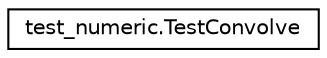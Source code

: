 digraph "Graphical Class Hierarchy"
{
 // LATEX_PDF_SIZE
  edge [fontname="Helvetica",fontsize="10",labelfontname="Helvetica",labelfontsize="10"];
  node [fontname="Helvetica",fontsize="10",shape=record];
  rankdir="LR";
  Node0 [label="test_numeric.TestConvolve",height=0.2,width=0.4,color="black", fillcolor="white", style="filled",URL="$classtest__numeric_1_1TestConvolve.html",tooltip=" "];
}
